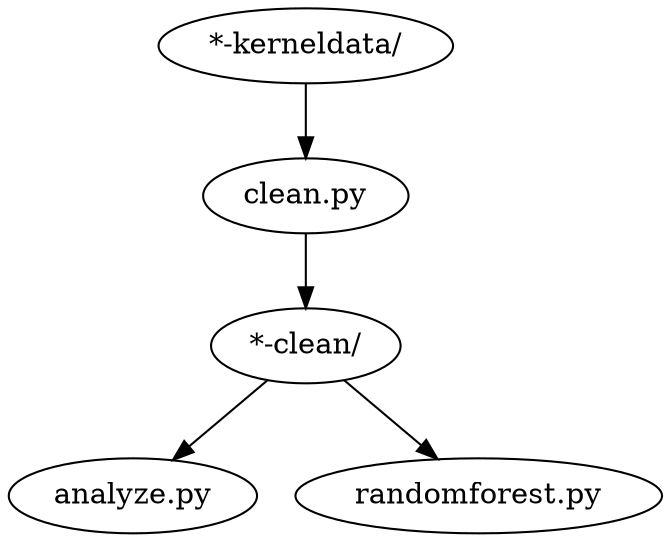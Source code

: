 digraph RandomForest {
    "*-kerneldata/" -> "clean.py";
    "clean.py" -> "*-clean/";
    "*-clean/" -> "analyze.py";
    "*-clean/" -> "randomforest.py"
}